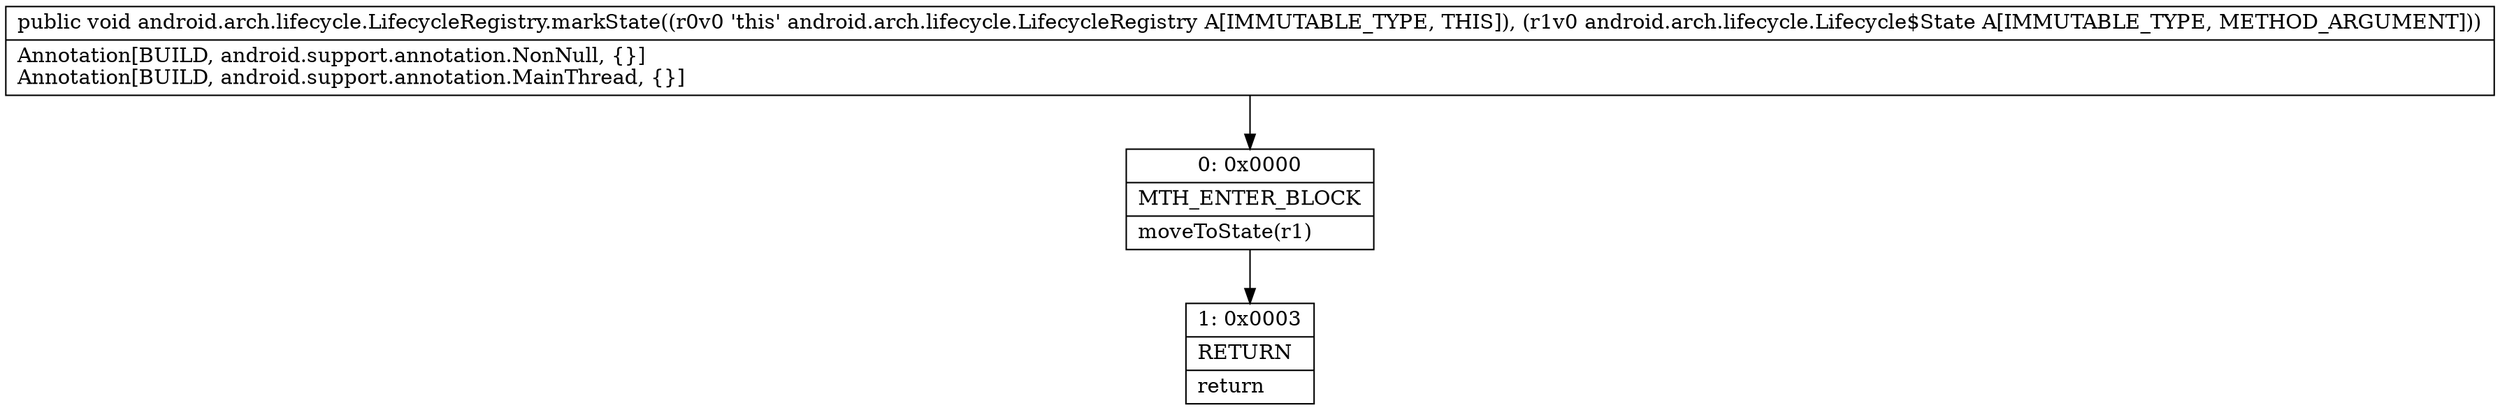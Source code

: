 digraph "CFG forandroid.arch.lifecycle.LifecycleRegistry.markState(Landroid\/arch\/lifecycle\/Lifecycle$State;)V" {
Node_0 [shape=record,label="{0\:\ 0x0000|MTH_ENTER_BLOCK\l|moveToState(r1)\l}"];
Node_1 [shape=record,label="{1\:\ 0x0003|RETURN\l|return\l}"];
MethodNode[shape=record,label="{public void android.arch.lifecycle.LifecycleRegistry.markState((r0v0 'this' android.arch.lifecycle.LifecycleRegistry A[IMMUTABLE_TYPE, THIS]), (r1v0 android.arch.lifecycle.Lifecycle$State A[IMMUTABLE_TYPE, METHOD_ARGUMENT]))  | Annotation[BUILD, android.support.annotation.NonNull, \{\}]\lAnnotation[BUILD, android.support.annotation.MainThread, \{\}]\l}"];
MethodNode -> Node_0;
Node_0 -> Node_1;
}

